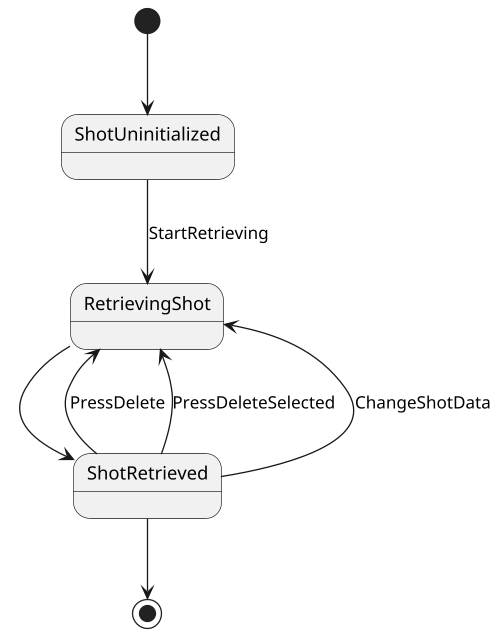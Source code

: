 @startuml ShotEditorPageState
scale 500 width

[*] --> ShotUninitialized
ShotUninitialized --> RetrievingShot : StartRetrieving
RetrievingShot --> ShotRetrieved
ShotRetrieved --> RetrievingShot : PressDelete
ShotRetrieved --> RetrievingShot : PressDeleteSelected
ShotRetrieved --> RetrievingShot : ChangeShotData
ShotRetrieved --> [*]

@enduml